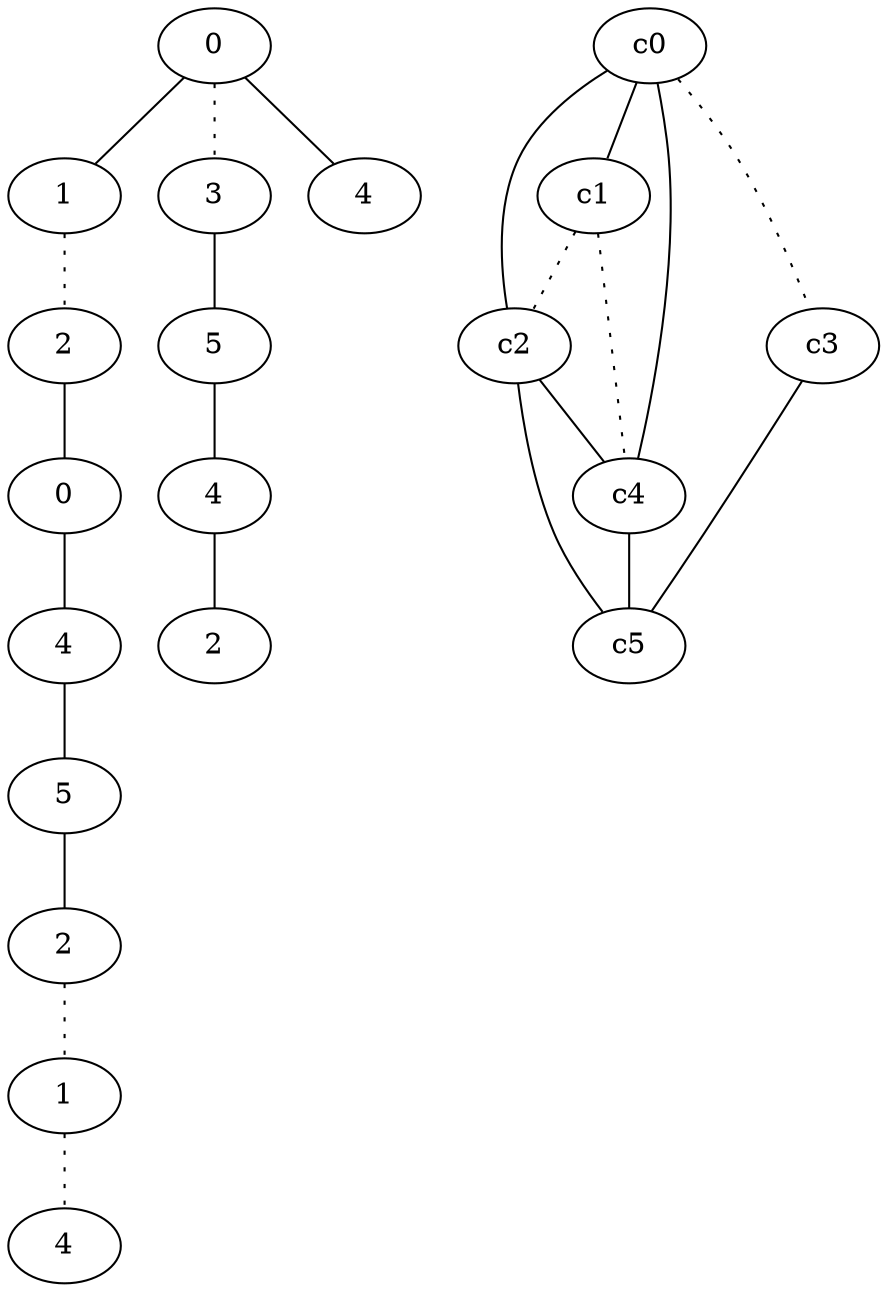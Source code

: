 graph {
a0[label=0];
a1[label=1];
a2[label=2];
a3[label=0];
a4[label=4];
a5[label=5];
a6[label=2];
a7[label=1];
a8[label=4];
a9[label=3];
a10[label=5];
a11[label=4];
a12[label=2];
a13[label=4];
a0 -- a1;
a0 -- a9 [style=dotted];
a0 -- a13;
a1 -- a2 [style=dotted];
a2 -- a3;
a3 -- a4;
a4 -- a5;
a5 -- a6;
a6 -- a7 [style=dotted];
a7 -- a8 [style=dotted];
a9 -- a10;
a10 -- a11;
a11 -- a12;
c0 -- c1;
c0 -- c2;
c0 -- c3 [style=dotted];
c0 -- c4;
c1 -- c2 [style=dotted];
c1 -- c4 [style=dotted];
c2 -- c4;
c2 -- c5;
c3 -- c5;
c4 -- c5;
}
